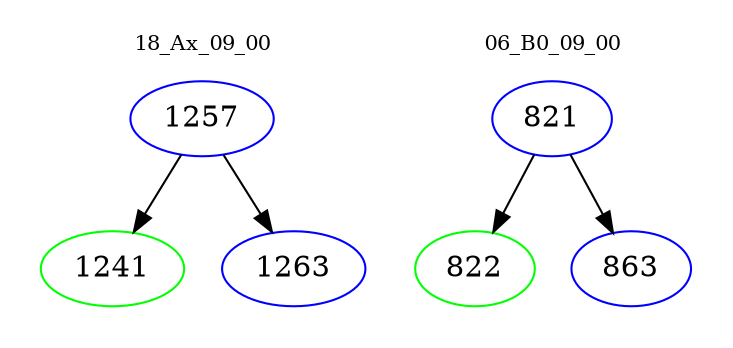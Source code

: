 digraph{
subgraph cluster_0 {
color = white
label = "18_Ax_09_00";
fontsize=10;
T0_1257 [label="1257", color="blue"]
T0_1257 -> T0_1241 [color="black"]
T0_1241 [label="1241", color="green"]
T0_1257 -> T0_1263 [color="black"]
T0_1263 [label="1263", color="blue"]
}
subgraph cluster_1 {
color = white
label = "06_B0_09_00";
fontsize=10;
T1_821 [label="821", color="blue"]
T1_821 -> T1_822 [color="black"]
T1_822 [label="822", color="green"]
T1_821 -> T1_863 [color="black"]
T1_863 [label="863", color="blue"]
}
}
